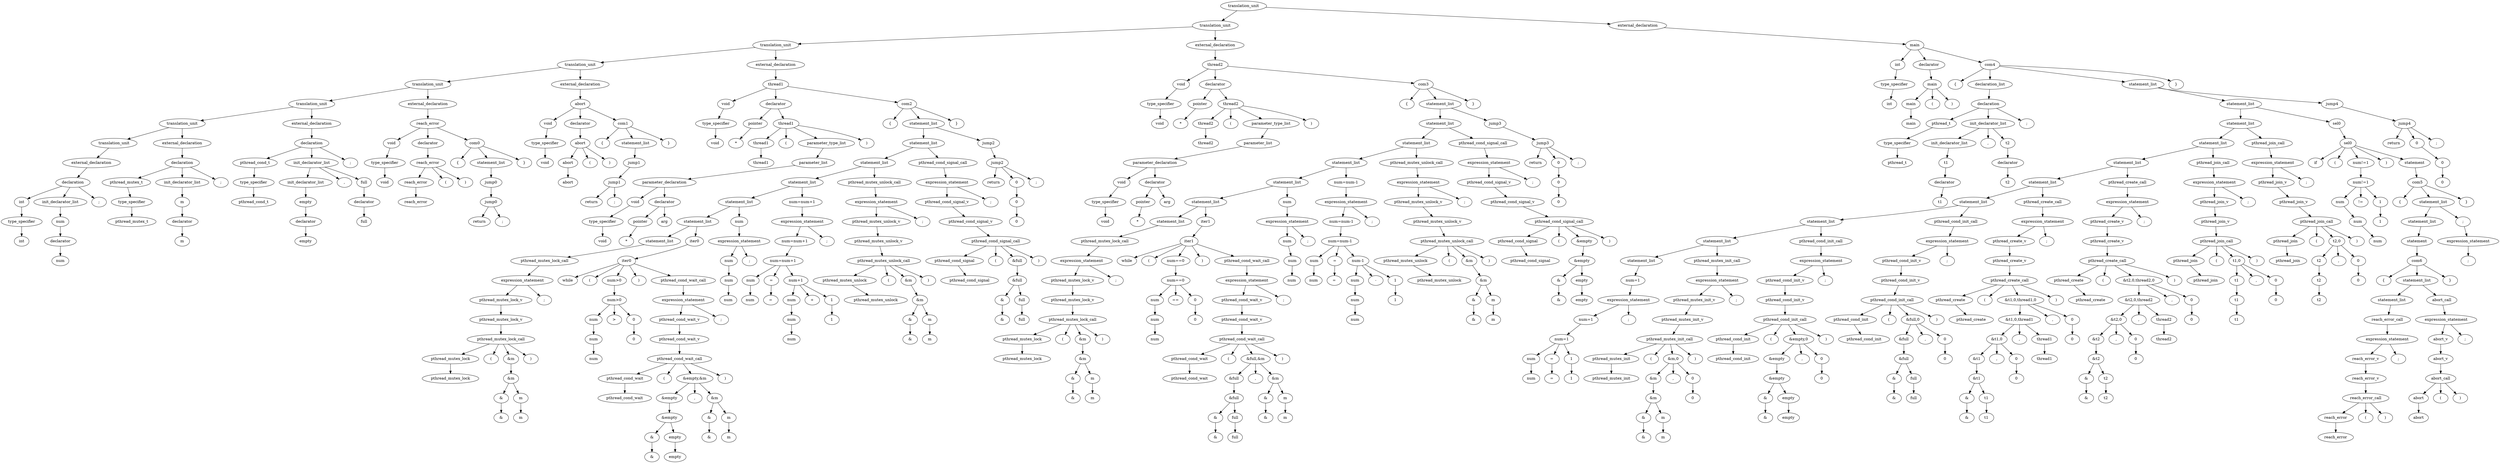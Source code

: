 digraph G{
node0[label="translation_unit"]
node1[label="translation_unit"]
node0->node1;
node1[label="translation_unit"]
node2[label="translation_unit"]
node1->node2;
node2[label="translation_unit"]
node3[label="translation_unit"]
node2->node3;
node3[label="translation_unit"]
node4[label="translation_unit"]
node3->node4;
node4[label="translation_unit"]
node5[label="translation_unit"]
node4->node5;
node5[label="translation_unit"]
node6[label="translation_unit"]
node5->node6;
node6[label="translation_unit"]
node7[label="translation_unit"]
node6->node7;
node7[label="translation_unit"]
node8[label="external_declaration"]
node7->node8;
node8[label="external_declaration"]
node9[label="declaration"]
node8->node9;
node9[label="declaration"]
node10[label="int"]
node9->node10;
node10[label="int"]
node11[label="type_specifier"]
node10->node11;
node11[label="type_specifier"]
node12[label="int"]
node11->node12;
node9[label="declaration"]
node13[label="init_declarator_list"]
node9->node13;
node13[label="init_declarator_list"]
node14[label="num"]
node13->node14;
node14[label="num"]
node15[label="declarator"]
node14->node15;
node15[label="declarator"]
node16[label="num"]
node15->node16;
node9[label="declaration"]
node18[label=";"]
node9->node18;
node6[label="translation_unit"]
node19[label="external_declaration"]
node6->node19;
node19[label="external_declaration"]
node20[label="declaration"]
node19->node20;
node20[label="declaration"]
node21[label="pthread_mutex_t"]
node20->node21;
node21[label="pthread_mutex_t"]
node22[label="type_specifier"]
node21->node22;
node22[label="type_specifier"]
node23[label="pthread_mutex_t"]
node22->node23;
node20[label="declaration"]
node24[label="init_declarator_list"]
node20->node24;
node24[label="init_declarator_list"]
node25[label="m"]
node24->node25;
node25[label="m"]
node26[label="declarator"]
node25->node26;
node26[label="declarator"]
node27[label="m"]
node26->node27;
node20[label="declaration"]
node29[label=";"]
node20->node29;
node5[label="translation_unit"]
node30[label="external_declaration"]
node5->node30;
node30[label="external_declaration"]
node31[label="declaration"]
node30->node31;
node31[label="declaration"]
node32[label="pthread_cond_t"]
node31->node32;
node32[label="pthread_cond_t"]
node33[label="type_specifier"]
node32->node33;
node33[label="type_specifier"]
node34[label="pthread_cond_t"]
node33->node34;
node31[label="declaration"]
node35[label="init_declarator_list"]
node31->node35;
node35[label="init_declarator_list"]
node36[label="init_declarator_list"]
node35->node36;
node36[label="init_declarator_list"]
node37[label="empty"]
node36->node37;
node37[label="empty"]
node38[label="declarator"]
node37->node38;
node38[label="declarator"]
node39[label="empty"]
node38->node39;
node35[label="init_declarator_list"]
node41[label=","]
node35->node41;
node35[label="init_declarator_list"]
node42[label="full"]
node35->node42;
node42[label="full"]
node43[label="declarator"]
node42->node43;
node43[label="declarator"]
node44[label="full"]
node43->node44;
node31[label="declaration"]
node46[label=";"]
node31->node46;
node4[label="translation_unit"]
node47[label="external_declaration"]
node4->node47;
node47[label="external_declaration"]
node48[label="reach_error"]
node47->node48;
node48[label="reach_error"]
node49[label="void"]
node48->node49;
node49[label="void"]
node50[label="type_specifier"]
node49->node50;
node50[label="type_specifier"]
node51[label="void"]
node50->node51;
node48[label="reach_error"]
node52[label="declarator"]
node48->node52;
node52[label="declarator"]
node53[label="reach_error"]
node52->node53;
node53[label="reach_error"]
node54[label="reach_error"]
node53->node54;
node54[label="reach_error"]
node55[label="reach_error"]
node54->node55;
node53[label="reach_error"]
node56[label="("]
node53->node56;
node53[label="reach_error"]
node57[label=")"]
node53->node57;
node48[label="reach_error"]
node58[label="com0"]
node48->node58;
node58[label="com0"]
node59[label="{"]
node58->node59;
node58[label="com0"]
node60[label="statement_list"]
node58->node60;
node60[label="statement_list"]
node61[label="jump0"]
node60->node61;
node61[label="jump0"]
node62[label="jump0"]
node61->node62;
node62[label="jump0"]
node63[label="return"]
node62->node63;
node62[label="jump0"]
node64[label=";"]
node62->node64;
node58[label="com0"]
node65[label="}"]
node58->node65;
node3[label="translation_unit"]
node66[label="external_declaration"]
node3->node66;
node66[label="external_declaration"]
node67[label="abort"]
node66->node67;
node67[label="abort"]
node68[label="void"]
node67->node68;
node68[label="void"]
node69[label="type_specifier"]
node68->node69;
node69[label="type_specifier"]
node70[label="void"]
node69->node70;
node67[label="abort"]
node71[label="declarator"]
node67->node71;
node71[label="declarator"]
node72[label="abort"]
node71->node72;
node72[label="abort"]
node73[label="abort"]
node72->node73;
node73[label="abort"]
node74[label="abort"]
node73->node74;
node72[label="abort"]
node75[label="("]
node72->node75;
node72[label="abort"]
node76[label=")"]
node72->node76;
node67[label="abort"]
node77[label="com1"]
node67->node77;
node77[label="com1"]
node78[label="{"]
node77->node78;
node77[label="com1"]
node79[label="statement_list"]
node77->node79;
node79[label="statement_list"]
node80[label="jump1"]
node79->node80;
node80[label="jump1"]
node81[label="jump1"]
node80->node81;
node81[label="jump1"]
node82[label="return"]
node81->node82;
node81[label="jump1"]
node83[label=";"]
node81->node83;
node77[label="com1"]
node84[label="}"]
node77->node84;
node2[label="translation_unit"]
node85[label="external_declaration"]
node2->node85;
node85[label="external_declaration"]
node86[label="thread1"]
node85->node86;
node86[label="thread1"]
node87[label="void"]
node86->node87;
node87[label="void"]
node88[label="type_specifier"]
node87->node88;
node88[label="type_specifier"]
node89[label="void"]
node88->node89;
node86[label="thread1"]
node90[label="declarator"]
node86->node90;
node90[label="declarator"]
node91[label="pointer"]
node90->node91;
node91[label="pointer"]
node92[label="*"]
node91->node92;
node90[label="declarator"]
node93[label="thread1"]
node90->node93;
node93[label="thread1"]
node94[label="thread1"]
node93->node94;
node94[label="thread1"]
node95[label="thread1"]
node94->node95;
node93[label="thread1"]
node96[label="("]
node93->node96;
node93[label="thread1"]
node97[label="parameter_type_list"]
node93->node97;
node97[label="parameter_type_list"]
node98[label="parameter_list"]
node97->node98;
node98[label="parameter_list"]
node99[label="parameter_declaration"]
node98->node99;
node99[label="parameter_declaration"]
node100[label="void"]
node99->node100;
node100[label="void"]
node101[label="type_specifier"]
node100->node101;
node101[label="type_specifier"]
node102[label="void"]
node101->node102;
node99[label="parameter_declaration"]
node103[label="declarator"]
node99->node103;
node103[label="declarator"]
node104[label="pointer"]
node103->node104;
node104[label="pointer"]
node105[label="*"]
node104->node105;
node103[label="declarator"]
node106[label="arg"]
node103->node106;
node93[label="thread1"]
node108[label=")"]
node93->node108;
node86[label="thread1"]
node109[label="com2"]
node86->node109;
node109[label="com2"]
node110[label="{"]
node109->node110;
node109[label="com2"]
node111[label="statement_list"]
node109->node111;
node111[label="statement_list"]
node112[label="statement_list"]
node111->node112;
node112[label="statement_list"]
node113[label="statement_list"]
node112->node113;
node113[label="statement_list"]
node114[label="statement_list"]
node113->node114;
node114[label="statement_list"]
node115[label="statement_list"]
node114->node115;
node115[label="statement_list"]
node116[label="statement_list"]
node115->node116;
node116[label="statement_list"]
node117[label="statement_list"]
node116->node117;
node117[label="statement_list"]
node118[label="pthread_mutex_lock_call"]
node117->node118;
node118[label="pthread_mutex_lock_call"]
node119[label="expression_statement"]
node118->node119;
node119[label="expression_statement"]
node120[label="pthread_mutex_lock_v"]
node119->node120;
node120[label="pthread_mutex_lock_v"]
node121[label="pthread_mutex_lock_v"]
node120->node121;
node121[label="pthread_mutex_lock_v"]
node135[label="pthread_mutex_lock_call"]
node121->node135;
node135[label="pthread_mutex_lock_call"]
node136[label="pthread_mutex_lock"]
node135->node136;
node136[label="pthread_mutex_lock"]
node137[label="pthread_mutex_lock"]
node136->node137;
node135[label="pthread_mutex_lock_call"]
node139[label="("]
node135->node139;
node135[label="pthread_mutex_lock_call"]
node140[label="&m"]
node135->node140;
node140[label="&m"]
node141[label="&m"]
node140->node141;
node141[label="&m"]
node155[label="&"]
node141->node155;
node155[label="&"]
node156[label="&"]
node155->node156;
node141[label="&m"]
node157[label="m"]
node141->node157;
node157[label="m"]
node159[label="m"]
node157->node159;
node135[label="pthread_mutex_lock_call"]
node162[label=")"]
node135->node162;
node119[label="expression_statement"]
node163[label=";"]
node119->node163;
node116[label="statement_list"]
node164[label="iter0"]
node116->node164;
node164[label="iter0"]
node165[label="iter0"]
node164->node165;
node165[label="iter0"]
node166[label="while"]
node165->node166;
node165[label="iter0"]
node167[label="("]
node165->node167;
node165[label="iter0"]
node168[label="num>0"]
node165->node168;
node168[label="num>0"]
node169[label="num>0"]
node168->node169;
node169[label="num>0"]
node178[label="num"]
node169->node178;
node178[label="num"]
node179[label="num"]
node178->node179;
node179[label="num"]
node184[label="num"]
node179->node184;
node169[label="num>0"]
node187[label=">"]
node169->node187;
node169[label="num>0"]
node188[label="0"]
node169->node188;
node188[label="0"]
node193[label="0"]
node188->node193;
node165[label="iter0"]
node196[label=")"]
node165->node196;
node165[label="iter0"]
node197[label="pthread_cond_wait_call"]
node165->node197;
node197[label="pthread_cond_wait_call"]
node198[label="expression_statement"]
node197->node198;
node198[label="expression_statement"]
node199[label="pthread_cond_wait_v"]
node198->node199;
node199[label="pthread_cond_wait_v"]
node200[label="pthread_cond_wait_v"]
node199->node200;
node200[label="pthread_cond_wait_v"]
node214[label="pthread_cond_wait_call"]
node200->node214;
node214[label="pthread_cond_wait_call"]
node215[label="pthread_cond_wait"]
node214->node215;
node215[label="pthread_cond_wait"]
node216[label="pthread_cond_wait"]
node215->node216;
node214[label="pthread_cond_wait_call"]
node218[label="("]
node214->node218;
node214[label="pthread_cond_wait_call"]
node219[label="&empty,&m"]
node214->node219;
node219[label="&empty,&m"]
node220[label="&empty"]
node219->node220;
node220[label="&empty"]
node221[label="&empty"]
node220->node221;
node221[label="&empty"]
node235[label="&"]
node221->node235;
node235[label="&"]
node236[label="&"]
node235->node236;
node221[label="&empty"]
node237[label="empty"]
node221->node237;
node237[label="empty"]
node239[label="empty"]
node237->node239;
node219[label="&empty,&m"]
node242[label=","]
node219->node242;
node219[label="&empty,&m"]
node243[label="&m"]
node219->node243;
node243[label="&m"]
node257[label="&"]
node243->node257;
node257[label="&"]
node258[label="&"]
node257->node258;
node243[label="&m"]
node259[label="m"]
node243->node259;
node259[label="m"]
node261[label="m"]
node259->node261;
node214[label="pthread_cond_wait_call"]
node264[label=")"]
node214->node264;
node198[label="expression_statement"]
node265[label=";"]
node198->node265;
node115[label="statement_list"]
node266[label="num"]
node115->node266;
node266[label="num"]
node267[label="expression_statement"]
node266->node267;
node267[label="expression_statement"]
node268[label="num"]
node267->node268;
node268[label="num"]
node269[label="num"]
node268->node269;
node269[label="num"]
node283[label="num"]
node269->node283;
node267[label="expression_statement"]
node286[label=";"]
node267->node286;
node114[label="statement_list"]
node287[label="num=num+1"]
node114->node287;
node287[label="num=num+1"]
node288[label="expression_statement"]
node287->node288;
node288[label="expression_statement"]
node289[label="num=num+1"]
node288->node289;
node289[label="num=num+1"]
node290[label="num=num+1"]
node289->node290;
node290[label="num=num+1"]
node291[label="num"]
node290->node291;
node291[label="num"]
node292[label="num"]
node291->node292;
node290[label="num=num+1"]
node295[label="="]
node290->node295;
node295[label="="]
node296[label="="]
node295->node296;
node290[label="num=num+1"]
node297[label="num+1"]
node290->node297;
node297[label="num+1"]
node308[label="num"]
node297->node308;
node308[label="num"]
node309[label="num"]
node308->node309;
node309[label="num"]
node312[label="num"]
node309->node312;
node297[label="num+1"]
node315[label="+"]
node297->node315;
node297[label="num+1"]
node316[label="1"]
node297->node316;
node316[label="1"]
node319[label="1"]
node316->node319;
node288[label="expression_statement"]
node322[label=";"]
node288->node322;
node113[label="statement_list"]
node323[label="pthread_mutex_unlock_call"]
node113->node323;
node323[label="pthread_mutex_unlock_call"]
node324[label="expression_statement"]
node323->node324;
node324[label="expression_statement"]
node325[label="pthread_mutex_unlock_v"]
node324->node325;
node325[label="pthread_mutex_unlock_v"]
node326[label="pthread_mutex_unlock_v"]
node325->node326;
node326[label="pthread_mutex_unlock_v"]
node340[label="pthread_mutex_unlock_call"]
node326->node340;
node340[label="pthread_mutex_unlock_call"]
node341[label="pthread_mutex_unlock"]
node340->node341;
node341[label="pthread_mutex_unlock"]
node342[label="pthread_mutex_unlock"]
node341->node342;
node340[label="pthread_mutex_unlock_call"]
node344[label="("]
node340->node344;
node340[label="pthread_mutex_unlock_call"]
node345[label="&m"]
node340->node345;
node345[label="&m"]
node346[label="&m"]
node345->node346;
node346[label="&m"]
node360[label="&"]
node346->node360;
node360[label="&"]
node361[label="&"]
node360->node361;
node346[label="&m"]
node362[label="m"]
node346->node362;
node362[label="m"]
node364[label="m"]
node362->node364;
node340[label="pthread_mutex_unlock_call"]
node367[label=")"]
node340->node367;
node324[label="expression_statement"]
node368[label=";"]
node324->node368;
node112[label="statement_list"]
node369[label="pthread_cond_signal_call"]
node112->node369;
node369[label="pthread_cond_signal_call"]
node370[label="expression_statement"]
node369->node370;
node370[label="expression_statement"]
node371[label="pthread_cond_signal_v"]
node370->node371;
node371[label="pthread_cond_signal_v"]
node372[label="pthread_cond_signal_v"]
node371->node372;
node372[label="pthread_cond_signal_v"]
node386[label="pthread_cond_signal_call"]
node372->node386;
node386[label="pthread_cond_signal_call"]
node387[label="pthread_cond_signal"]
node386->node387;
node387[label="pthread_cond_signal"]
node388[label="pthread_cond_signal"]
node387->node388;
node386[label="pthread_cond_signal_call"]
node390[label="("]
node386->node390;
node386[label="pthread_cond_signal_call"]
node391[label="&full"]
node386->node391;
node391[label="&full"]
node392[label="&full"]
node391->node392;
node392[label="&full"]
node406[label="&"]
node392->node406;
node406[label="&"]
node407[label="&"]
node406->node407;
node392[label="&full"]
node408[label="full"]
node392->node408;
node408[label="full"]
node410[label="full"]
node408->node410;
node386[label="pthread_cond_signal_call"]
node413[label=")"]
node386->node413;
node370[label="expression_statement"]
node414[label=";"]
node370->node414;
node111[label="statement_list"]
node415[label="jump2"]
node111->node415;
node415[label="jump2"]
node416[label="jump2"]
node415->node416;
node416[label="jump2"]
node417[label="return"]
node416->node417;
node416[label="jump2"]
node418[label="0"]
node416->node418;
node418[label="0"]
node419[label="0"]
node418->node419;
node419[label="0"]
node433[label="0"]
node419->node433;
node416[label="jump2"]
node436[label=";"]
node416->node436;
node109[label="com2"]
node437[label="}"]
node109->node437;
node1[label="translation_unit"]
node438[label="external_declaration"]
node1->node438;
node438[label="external_declaration"]
node439[label="thread2"]
node438->node439;
node439[label="thread2"]
node440[label="void"]
node439->node440;
node440[label="void"]
node441[label="type_specifier"]
node440->node441;
node441[label="type_specifier"]
node442[label="void"]
node441->node442;
node439[label="thread2"]
node443[label="declarator"]
node439->node443;
node443[label="declarator"]
node444[label="pointer"]
node443->node444;
node444[label="pointer"]
node445[label="*"]
node444->node445;
node443[label="declarator"]
node446[label="thread2"]
node443->node446;
node446[label="thread2"]
node447[label="thread2"]
node446->node447;
node447[label="thread2"]
node448[label="thread2"]
node447->node448;
node446[label="thread2"]
node449[label="("]
node446->node449;
node446[label="thread2"]
node450[label="parameter_type_list"]
node446->node450;
node450[label="parameter_type_list"]
node451[label="parameter_list"]
node450->node451;
node451[label="parameter_list"]
node452[label="parameter_declaration"]
node451->node452;
node452[label="parameter_declaration"]
node453[label="void"]
node452->node453;
node453[label="void"]
node454[label="type_specifier"]
node453->node454;
node454[label="type_specifier"]
node455[label="void"]
node454->node455;
node452[label="parameter_declaration"]
node456[label="declarator"]
node452->node456;
node456[label="declarator"]
node457[label="pointer"]
node456->node457;
node457[label="pointer"]
node458[label="*"]
node457->node458;
node456[label="declarator"]
node459[label="arg"]
node456->node459;
node446[label="thread2"]
node461[label=")"]
node446->node461;
node439[label="thread2"]
node462[label="com3"]
node439->node462;
node462[label="com3"]
node463[label="{"]
node462->node463;
node462[label="com3"]
node464[label="statement_list"]
node462->node464;
node464[label="statement_list"]
node465[label="statement_list"]
node464->node465;
node465[label="statement_list"]
node466[label="statement_list"]
node465->node466;
node466[label="statement_list"]
node467[label="statement_list"]
node466->node467;
node467[label="statement_list"]
node468[label="statement_list"]
node467->node468;
node468[label="statement_list"]
node469[label="statement_list"]
node468->node469;
node469[label="statement_list"]
node470[label="statement_list"]
node469->node470;
node470[label="statement_list"]
node471[label="pthread_mutex_lock_call"]
node470->node471;
node471[label="pthread_mutex_lock_call"]
node472[label="expression_statement"]
node471->node472;
node472[label="expression_statement"]
node473[label="pthread_mutex_lock_v"]
node472->node473;
node473[label="pthread_mutex_lock_v"]
node474[label="pthread_mutex_lock_v"]
node473->node474;
node474[label="pthread_mutex_lock_v"]
node488[label="pthread_mutex_lock_call"]
node474->node488;
node488[label="pthread_mutex_lock_call"]
node489[label="pthread_mutex_lock"]
node488->node489;
node489[label="pthread_mutex_lock"]
node490[label="pthread_mutex_lock"]
node489->node490;
node488[label="pthread_mutex_lock_call"]
node492[label="("]
node488->node492;
node488[label="pthread_mutex_lock_call"]
node493[label="&m"]
node488->node493;
node493[label="&m"]
node494[label="&m"]
node493->node494;
node494[label="&m"]
node508[label="&"]
node494->node508;
node508[label="&"]
node509[label="&"]
node508->node509;
node494[label="&m"]
node510[label="m"]
node494->node510;
node510[label="m"]
node512[label="m"]
node510->node512;
node488[label="pthread_mutex_lock_call"]
node515[label=")"]
node488->node515;
node472[label="expression_statement"]
node516[label=";"]
node472->node516;
node469[label="statement_list"]
node517[label="iter1"]
node469->node517;
node517[label="iter1"]
node518[label="iter1"]
node517->node518;
node518[label="iter1"]
node519[label="while"]
node518->node519;
node518[label="iter1"]
node520[label="("]
node518->node520;
node518[label="iter1"]
node521[label="num==0"]
node518->node521;
node521[label="num==0"]
node522[label="num==0"]
node521->node522;
node522[label="num==0"]
node530[label="num"]
node522->node530;
node530[label="num"]
node531[label="num"]
node530->node531;
node531[label="num"]
node537[label="num"]
node531->node537;
node522[label="num==0"]
node540[label="=="]
node522->node540;
node522[label="num==0"]
node541[label="0"]
node522->node541;
node541[label="0"]
node547[label="0"]
node541->node547;
node518[label="iter1"]
node550[label=")"]
node518->node550;
node518[label="iter1"]
node551[label="pthread_cond_wait_call"]
node518->node551;
node551[label="pthread_cond_wait_call"]
node552[label="expression_statement"]
node551->node552;
node552[label="expression_statement"]
node553[label="pthread_cond_wait_v"]
node552->node553;
node553[label="pthread_cond_wait_v"]
node554[label="pthread_cond_wait_v"]
node553->node554;
node554[label="pthread_cond_wait_v"]
node568[label="pthread_cond_wait_call"]
node554->node568;
node568[label="pthread_cond_wait_call"]
node569[label="pthread_cond_wait"]
node568->node569;
node569[label="pthread_cond_wait"]
node570[label="pthread_cond_wait"]
node569->node570;
node568[label="pthread_cond_wait_call"]
node572[label="("]
node568->node572;
node568[label="pthread_cond_wait_call"]
node573[label="&full,&m"]
node568->node573;
node573[label="&full,&m"]
node574[label="&full"]
node573->node574;
node574[label="&full"]
node575[label="&full"]
node574->node575;
node575[label="&full"]
node589[label="&"]
node575->node589;
node589[label="&"]
node590[label="&"]
node589->node590;
node575[label="&full"]
node591[label="full"]
node575->node591;
node591[label="full"]
node593[label="full"]
node591->node593;
node573[label="&full,&m"]
node596[label=","]
node573->node596;
node573[label="&full,&m"]
node597[label="&m"]
node573->node597;
node597[label="&m"]
node611[label="&"]
node597->node611;
node611[label="&"]
node612[label="&"]
node611->node612;
node597[label="&m"]
node613[label="m"]
node597->node613;
node613[label="m"]
node615[label="m"]
node613->node615;
node568[label="pthread_cond_wait_call"]
node618[label=")"]
node568->node618;
node552[label="expression_statement"]
node619[label=";"]
node552->node619;
node468[label="statement_list"]
node620[label="num"]
node468->node620;
node620[label="num"]
node621[label="expression_statement"]
node620->node621;
node621[label="expression_statement"]
node622[label="num"]
node621->node622;
node622[label="num"]
node623[label="num"]
node622->node623;
node623[label="num"]
node637[label="num"]
node623->node637;
node621[label="expression_statement"]
node640[label=";"]
node621->node640;
node467[label="statement_list"]
node641[label="num=num-1"]
node467->node641;
node641[label="num=num-1"]
node642[label="expression_statement"]
node641->node642;
node642[label="expression_statement"]
node643[label="num=num-1"]
node642->node643;
node643[label="num=num-1"]
node644[label="num=num-1"]
node643->node644;
node644[label="num=num-1"]
node645[label="num"]
node644->node645;
node645[label="num"]
node646[label="num"]
node645->node646;
node644[label="num=num-1"]
node649[label="="]
node644->node649;
node649[label="="]
node650[label="="]
node649->node650;
node644[label="num=num-1"]
node651[label="num-1"]
node644->node651;
node651[label="num-1"]
node662[label="num"]
node651->node662;
node662[label="num"]
node663[label="num"]
node662->node663;
node663[label="num"]
node666[label="num"]
node663->node666;
node651[label="num-1"]
node669[label="-"]
node651->node669;
node651[label="num-1"]
node670[label="1"]
node651->node670;
node670[label="1"]
node673[label="1"]
node670->node673;
node642[label="expression_statement"]
node676[label=";"]
node642->node676;
node466[label="statement_list"]
node677[label="pthread_mutex_unlock_call"]
node466->node677;
node677[label="pthread_mutex_unlock_call"]
node678[label="expression_statement"]
node677->node678;
node678[label="expression_statement"]
node679[label="pthread_mutex_unlock_v"]
node678->node679;
node679[label="pthread_mutex_unlock_v"]
node680[label="pthread_mutex_unlock_v"]
node679->node680;
node680[label="pthread_mutex_unlock_v"]
node694[label="pthread_mutex_unlock_call"]
node680->node694;
node694[label="pthread_mutex_unlock_call"]
node695[label="pthread_mutex_unlock"]
node694->node695;
node695[label="pthread_mutex_unlock"]
node696[label="pthread_mutex_unlock"]
node695->node696;
node694[label="pthread_mutex_unlock_call"]
node698[label="("]
node694->node698;
node694[label="pthread_mutex_unlock_call"]
node699[label="&m"]
node694->node699;
node699[label="&m"]
node700[label="&m"]
node699->node700;
node700[label="&m"]
node714[label="&"]
node700->node714;
node714[label="&"]
node715[label="&"]
node714->node715;
node700[label="&m"]
node716[label="m"]
node700->node716;
node716[label="m"]
node718[label="m"]
node716->node718;
node694[label="pthread_mutex_unlock_call"]
node721[label=")"]
node694->node721;
node678[label="expression_statement"]
node722[label=";"]
node678->node722;
node465[label="statement_list"]
node723[label="pthread_cond_signal_call"]
node465->node723;
node723[label="pthread_cond_signal_call"]
node724[label="expression_statement"]
node723->node724;
node724[label="expression_statement"]
node725[label="pthread_cond_signal_v"]
node724->node725;
node725[label="pthread_cond_signal_v"]
node726[label="pthread_cond_signal_v"]
node725->node726;
node726[label="pthread_cond_signal_v"]
node740[label="pthread_cond_signal_call"]
node726->node740;
node740[label="pthread_cond_signal_call"]
node741[label="pthread_cond_signal"]
node740->node741;
node741[label="pthread_cond_signal"]
node742[label="pthread_cond_signal"]
node741->node742;
node740[label="pthread_cond_signal_call"]
node744[label="("]
node740->node744;
node740[label="pthread_cond_signal_call"]
node745[label="&empty"]
node740->node745;
node745[label="&empty"]
node746[label="&empty"]
node745->node746;
node746[label="&empty"]
node760[label="&"]
node746->node760;
node760[label="&"]
node761[label="&"]
node760->node761;
node746[label="&empty"]
node762[label="empty"]
node746->node762;
node762[label="empty"]
node764[label="empty"]
node762->node764;
node740[label="pthread_cond_signal_call"]
node767[label=")"]
node740->node767;
node724[label="expression_statement"]
node768[label=";"]
node724->node768;
node464[label="statement_list"]
node769[label="jump3"]
node464->node769;
node769[label="jump3"]
node770[label="jump3"]
node769->node770;
node770[label="jump3"]
node771[label="return"]
node770->node771;
node770[label="jump3"]
node772[label="0"]
node770->node772;
node772[label="0"]
node773[label="0"]
node772->node773;
node773[label="0"]
node787[label="0"]
node773->node787;
node770[label="jump3"]
node790[label=";"]
node770->node790;
node462[label="com3"]
node791[label="}"]
node462->node791;
node0[label="translation_unit"]
node792[label="external_declaration"]
node0->node792;
node792[label="external_declaration"]
node793[label="main"]
node792->node793;
node793[label="main"]
node794[label="int"]
node793->node794;
node794[label="int"]
node795[label="type_specifier"]
node794->node795;
node795[label="type_specifier"]
node796[label="int"]
node795->node796;
node793[label="main"]
node797[label="declarator"]
node793->node797;
node797[label="declarator"]
node798[label="main"]
node797->node798;
node798[label="main"]
node799[label="main"]
node798->node799;
node799[label="main"]
node800[label="main"]
node799->node800;
node798[label="main"]
node801[label="("]
node798->node801;
node798[label="main"]
node802[label=")"]
node798->node802;
node793[label="main"]
node803[label="com4"]
node793->node803;
node803[label="com4"]
node804[label="{"]
node803->node804;
node803[label="com4"]
node805[label="declaration_list"]
node803->node805;
node805[label="declaration_list"]
node806[label="declaration"]
node805->node806;
node806[label="declaration"]
node807[label="pthread_t"]
node806->node807;
node807[label="pthread_t"]
node808[label="type_specifier"]
node807->node808;
node808[label="type_specifier"]
node809[label="pthread_t"]
node808->node809;
node806[label="declaration"]
node810[label="init_declarator_list"]
node806->node810;
node810[label="init_declarator_list"]
node811[label="init_declarator_list"]
node810->node811;
node811[label="init_declarator_list"]
node812[label="t1"]
node811->node812;
node812[label="t1"]
node813[label="declarator"]
node812->node813;
node813[label="declarator"]
node814[label="t1"]
node813->node814;
node810[label="init_declarator_list"]
node816[label=","]
node810->node816;
node810[label="init_declarator_list"]
node817[label="t2"]
node810->node817;
node817[label="t2"]
node818[label="declarator"]
node817->node818;
node818[label="declarator"]
node819[label="t2"]
node818->node819;
node806[label="declaration"]
node821[label=";"]
node806->node821;
node803[label="com4"]
node822[label="statement_list"]
node803->node822;
node822[label="statement_list"]
node823[label="statement_list"]
node822->node823;
node823[label="statement_list"]
node824[label="statement_list"]
node823->node824;
node824[label="statement_list"]
node825[label="statement_list"]
node824->node825;
node825[label="statement_list"]
node826[label="statement_list"]
node825->node826;
node826[label="statement_list"]
node827[label="statement_list"]
node826->node827;
node827[label="statement_list"]
node828[label="statement_list"]
node827->node828;
node828[label="statement_list"]
node829[label="statement_list"]
node828->node829;
node829[label="statement_list"]
node830[label="statement_list"]
node829->node830;
node830[label="statement_list"]
node831[label="statement_list"]
node830->node831;
node831[label="statement_list"]
node832[label="num=1"]
node831->node832;
node832[label="num=1"]
node833[label="expression_statement"]
node832->node833;
node833[label="expression_statement"]
node834[label="num=1"]
node833->node834;
node834[label="num=1"]
node835[label="num=1"]
node834->node835;
node835[label="num=1"]
node836[label="num"]
node835->node836;
node836[label="num"]
node837[label="num"]
node836->node837;
node835[label="num=1"]
node840[label="="]
node835->node840;
node840[label="="]
node841[label="="]
node840->node841;
node835[label="num=1"]
node842[label="1"]
node835->node842;
node842[label="1"]
node856[label="1"]
node842->node856;
node833[label="expression_statement"]
node859[label=";"]
node833->node859;
node830[label="statement_list"]
node860[label="pthread_mutex_init_call"]
node830->node860;
node860[label="pthread_mutex_init_call"]
node861[label="expression_statement"]
node860->node861;
node861[label="expression_statement"]
node862[label="pthread_mutex_init_v"]
node861->node862;
node862[label="pthread_mutex_init_v"]
node863[label="pthread_mutex_init_v"]
node862->node863;
node863[label="pthread_mutex_init_v"]
node877[label="pthread_mutex_init_call"]
node863->node877;
node877[label="pthread_mutex_init_call"]
node878[label="pthread_mutex_init"]
node877->node878;
node878[label="pthread_mutex_init"]
node879[label="pthread_mutex_init"]
node878->node879;
node877[label="pthread_mutex_init_call"]
node881[label="("]
node877->node881;
node877[label="pthread_mutex_init_call"]
node882[label="&m,0"]
node877->node882;
node882[label="&m,0"]
node883[label="&m"]
node882->node883;
node883[label="&m"]
node884[label="&m"]
node883->node884;
node884[label="&m"]
node898[label="&"]
node884->node898;
node898[label="&"]
node899[label="&"]
node898->node899;
node884[label="&m"]
node900[label="m"]
node884->node900;
node900[label="m"]
node902[label="m"]
node900->node902;
node882[label="&m,0"]
node905[label=","]
node882->node905;
node882[label="&m,0"]
node906[label="0"]
node882->node906;
node906[label="0"]
node920[label="0"]
node906->node920;
node877[label="pthread_mutex_init_call"]
node923[label=")"]
node877->node923;
node861[label="expression_statement"]
node924[label=";"]
node861->node924;
node829[label="statement_list"]
node925[label="pthread_cond_init_call"]
node829->node925;
node925[label="pthread_cond_init_call"]
node926[label="expression_statement"]
node925->node926;
node926[label="expression_statement"]
node927[label="pthread_cond_init_v"]
node926->node927;
node927[label="pthread_cond_init_v"]
node928[label="pthread_cond_init_v"]
node927->node928;
node928[label="pthread_cond_init_v"]
node942[label="pthread_cond_init_call"]
node928->node942;
node942[label="pthread_cond_init_call"]
node943[label="pthread_cond_init"]
node942->node943;
node943[label="pthread_cond_init"]
node944[label="pthread_cond_init"]
node943->node944;
node942[label="pthread_cond_init_call"]
node946[label="("]
node942->node946;
node942[label="pthread_cond_init_call"]
node947[label="&empty,0"]
node942->node947;
node947[label="&empty,0"]
node948[label="&empty"]
node947->node948;
node948[label="&empty"]
node949[label="&empty"]
node948->node949;
node949[label="&empty"]
node963[label="&"]
node949->node963;
node963[label="&"]
node964[label="&"]
node963->node964;
node949[label="&empty"]
node965[label="empty"]
node949->node965;
node965[label="empty"]
node967[label="empty"]
node965->node967;
node947[label="&empty,0"]
node970[label=","]
node947->node970;
node947[label="&empty,0"]
node971[label="0"]
node947->node971;
node971[label="0"]
node985[label="0"]
node971->node985;
node942[label="pthread_cond_init_call"]
node988[label=")"]
node942->node988;
node926[label="expression_statement"]
node989[label=";"]
node926->node989;
node828[label="statement_list"]
node990[label="pthread_cond_init_call"]
node828->node990;
node990[label="pthread_cond_init_call"]
node991[label="expression_statement"]
node990->node991;
node991[label="expression_statement"]
node992[label="pthread_cond_init_v"]
node991->node992;
node992[label="pthread_cond_init_v"]
node993[label="pthread_cond_init_v"]
node992->node993;
node993[label="pthread_cond_init_v"]
node1007[label="pthread_cond_init_call"]
node993->node1007;
node1007[label="pthread_cond_init_call"]
node1008[label="pthread_cond_init"]
node1007->node1008;
node1008[label="pthread_cond_init"]
node1009[label="pthread_cond_init"]
node1008->node1009;
node1007[label="pthread_cond_init_call"]
node1011[label="("]
node1007->node1011;
node1007[label="pthread_cond_init_call"]
node1012[label="&full,0"]
node1007->node1012;
node1012[label="&full,0"]
node1013[label="&full"]
node1012->node1013;
node1013[label="&full"]
node1014[label="&full"]
node1013->node1014;
node1014[label="&full"]
node1028[label="&"]
node1014->node1028;
node1028[label="&"]
node1029[label="&"]
node1028->node1029;
node1014[label="&full"]
node1030[label="full"]
node1014->node1030;
node1030[label="full"]
node1032[label="full"]
node1030->node1032;
node1012[label="&full,0"]
node1035[label=","]
node1012->node1035;
node1012[label="&full,0"]
node1036[label="0"]
node1012->node1036;
node1036[label="0"]
node1050[label="0"]
node1036->node1050;
node1007[label="pthread_cond_init_call"]
node1053[label=")"]
node1007->node1053;
node991[label="expression_statement"]
node1054[label=";"]
node991->node1054;
node827[label="statement_list"]
node1055[label="pthread_create_call"]
node827->node1055;
node1055[label="pthread_create_call"]
node1056[label="expression_statement"]
node1055->node1056;
node1056[label="expression_statement"]
node1057[label="pthread_create_v"]
node1056->node1057;
node1057[label="pthread_create_v"]
node1058[label="pthread_create_v"]
node1057->node1058;
node1058[label="pthread_create_v"]
node1072[label="pthread_create_call"]
node1058->node1072;
node1072[label="pthread_create_call"]
node1073[label="pthread_create"]
node1072->node1073;
node1073[label="pthread_create"]
node1074[label="pthread_create"]
node1073->node1074;
node1072[label="pthread_create_call"]
node1076[label="("]
node1072->node1076;
node1072[label="pthread_create_call"]
node1077[label="&t1,0,thread1,0"]
node1072->node1077;
node1077[label="&t1,0,thread1,0"]
node1078[label="&t1,0,thread1"]
node1077->node1078;
node1078[label="&t1,0,thread1"]
node1079[label="&t1,0"]
node1078->node1079;
node1079[label="&t1,0"]
node1080[label="&t1"]
node1079->node1080;
node1080[label="&t1"]
node1081[label="&t1"]
node1080->node1081;
node1081[label="&t1"]
node1095[label="&"]
node1081->node1095;
node1095[label="&"]
node1096[label="&"]
node1095->node1096;
node1081[label="&t1"]
node1097[label="t1"]
node1081->node1097;
node1097[label="t1"]
node1099[label="t1"]
node1097->node1099;
node1079[label="&t1,0"]
node1102[label=","]
node1079->node1102;
node1079[label="&t1,0"]
node1103[label="0"]
node1079->node1103;
node1103[label="0"]
node1117[label="0"]
node1103->node1117;
node1078[label="&t1,0,thread1"]
node1120[label=","]
node1078->node1120;
node1078[label="&t1,0,thread1"]
node1121[label="thread1"]
node1078->node1121;
node1121[label="thread1"]
node1135[label="thread1"]
node1121->node1135;
node1077[label="&t1,0,thread1,0"]
node1138[label=","]
node1077->node1138;
node1077[label="&t1,0,thread1,0"]
node1139[label="0"]
node1077->node1139;
node1139[label="0"]
node1153[label="0"]
node1139->node1153;
node1072[label="pthread_create_call"]
node1156[label=")"]
node1072->node1156;
node1056[label="expression_statement"]
node1157[label=";"]
node1056->node1157;
node826[label="statement_list"]
node1158[label="pthread_create_call"]
node826->node1158;
node1158[label="pthread_create_call"]
node1159[label="expression_statement"]
node1158->node1159;
node1159[label="expression_statement"]
node1160[label="pthread_create_v"]
node1159->node1160;
node1160[label="pthread_create_v"]
node1161[label="pthread_create_v"]
node1160->node1161;
node1161[label="pthread_create_v"]
node1175[label="pthread_create_call"]
node1161->node1175;
node1175[label="pthread_create_call"]
node1176[label="pthread_create"]
node1175->node1176;
node1176[label="pthread_create"]
node1177[label="pthread_create"]
node1176->node1177;
node1175[label="pthread_create_call"]
node1179[label="("]
node1175->node1179;
node1175[label="pthread_create_call"]
node1180[label="&t2,0,thread2,0"]
node1175->node1180;
node1180[label="&t2,0,thread2,0"]
node1181[label="&t2,0,thread2"]
node1180->node1181;
node1181[label="&t2,0,thread2"]
node1182[label="&t2,0"]
node1181->node1182;
node1182[label="&t2,0"]
node1183[label="&t2"]
node1182->node1183;
node1183[label="&t2"]
node1184[label="&t2"]
node1183->node1184;
node1184[label="&t2"]
node1198[label="&"]
node1184->node1198;
node1198[label="&"]
node1199[label="&"]
node1198->node1199;
node1184[label="&t2"]
node1200[label="t2"]
node1184->node1200;
node1200[label="t2"]
node1202[label="t2"]
node1200->node1202;
node1182[label="&t2,0"]
node1205[label=","]
node1182->node1205;
node1182[label="&t2,0"]
node1206[label="0"]
node1182->node1206;
node1206[label="0"]
node1220[label="0"]
node1206->node1220;
node1181[label="&t2,0,thread2"]
node1223[label=","]
node1181->node1223;
node1181[label="&t2,0,thread2"]
node1224[label="thread2"]
node1181->node1224;
node1224[label="thread2"]
node1238[label="thread2"]
node1224->node1238;
node1180[label="&t2,0,thread2,0"]
node1241[label=","]
node1180->node1241;
node1180[label="&t2,0,thread2,0"]
node1242[label="0"]
node1180->node1242;
node1242[label="0"]
node1256[label="0"]
node1242->node1256;
node1175[label="pthread_create_call"]
node1259[label=")"]
node1175->node1259;
node1159[label="expression_statement"]
node1260[label=";"]
node1159->node1260;
node825[label="statement_list"]
node1261[label="pthread_join_call"]
node825->node1261;
node1261[label="pthread_join_call"]
node1262[label="expression_statement"]
node1261->node1262;
node1262[label="expression_statement"]
node1263[label="pthread_join_v"]
node1262->node1263;
node1263[label="pthread_join_v"]
node1264[label="pthread_join_v"]
node1263->node1264;
node1264[label="pthread_join_v"]
node1278[label="pthread_join_call"]
node1264->node1278;
node1278[label="pthread_join_call"]
node1279[label="pthread_join"]
node1278->node1279;
node1279[label="pthread_join"]
node1280[label="pthread_join"]
node1279->node1280;
node1278[label="pthread_join_call"]
node1282[label="("]
node1278->node1282;
node1278[label="pthread_join_call"]
node1283[label="t1,0"]
node1278->node1283;
node1283[label="t1,0"]
node1284[label="t1"]
node1283->node1284;
node1284[label="t1"]
node1285[label="t1"]
node1284->node1285;
node1285[label="t1"]
node1299[label="t1"]
node1285->node1299;
node1283[label="t1,0"]
node1302[label=","]
node1283->node1302;
node1283[label="t1,0"]
node1303[label="0"]
node1283->node1303;
node1303[label="0"]
node1317[label="0"]
node1303->node1317;
node1278[label="pthread_join_call"]
node1320[label=")"]
node1278->node1320;
node1262[label="expression_statement"]
node1321[label=";"]
node1262->node1321;
node824[label="statement_list"]
node1322[label="pthread_join_call"]
node824->node1322;
node1322[label="pthread_join_call"]
node1323[label="expression_statement"]
node1322->node1323;
node1323[label="expression_statement"]
node1324[label="pthread_join_v"]
node1323->node1324;
node1324[label="pthread_join_v"]
node1325[label="pthread_join_v"]
node1324->node1325;
node1325[label="pthread_join_v"]
node1339[label="pthread_join_call"]
node1325->node1339;
node1339[label="pthread_join_call"]
node1340[label="pthread_join"]
node1339->node1340;
node1340[label="pthread_join"]
node1341[label="pthread_join"]
node1340->node1341;
node1339[label="pthread_join_call"]
node1343[label="("]
node1339->node1343;
node1339[label="pthread_join_call"]
node1344[label="t2,0"]
node1339->node1344;
node1344[label="t2,0"]
node1345[label="t2"]
node1344->node1345;
node1345[label="t2"]
node1346[label="t2"]
node1345->node1346;
node1346[label="t2"]
node1360[label="t2"]
node1346->node1360;
node1344[label="t2,0"]
node1363[label=","]
node1344->node1363;
node1344[label="t2,0"]
node1364[label="0"]
node1344->node1364;
node1364[label="0"]
node1378[label="0"]
node1364->node1378;
node1339[label="pthread_join_call"]
node1381[label=")"]
node1339->node1381;
node1323[label="expression_statement"]
node1382[label=";"]
node1323->node1382;
node823[label="statement_list"]
node1383[label="sel0"]
node823->node1383;
node1383[label="sel0"]
node1384[label="sel0"]
node1383->node1384;
node1384[label="sel0"]
node1385[label="if"]
node1384->node1385;
node1384[label="sel0"]
node1386[label="("]
node1384->node1386;
node1384[label="sel0"]
node1387[label="num!=1"]
node1384->node1387;
node1387[label="num!=1"]
node1388[label="num!=1"]
node1387->node1388;
node1388[label="num!=1"]
node1396[label="num"]
node1388->node1396;
node1396[label="num"]
node1397[label="num"]
node1396->node1397;
node1397[label="num"]
node1403[label="num"]
node1397->node1403;
node1388[label="num!=1"]
node1406[label="!="]
node1388->node1406;
node1388[label="num!=1"]
node1407[label="1"]
node1388->node1407;
node1407[label="1"]
node1413[label="1"]
node1407->node1413;
node1384[label="sel0"]
node1416[label=")"]
node1384->node1416;
node1384[label="sel0"]
node1417[label="statement"]
node1384->node1417;
node1417[label="statement"]
node1418[label="com5"]
node1417->node1418;
node1418[label="com5"]
node1419[label="{"]
node1418->node1419;
node1418[label="com5"]
node1420[label="statement_list"]
node1418->node1420;
node1420[label="statement_list"]
node1421[label="statement_list"]
node1420->node1421;
node1421[label="statement_list"]
node1422[label="statement"]
node1421->node1422;
node1422[label="statement"]
node1423[label="com6"]
node1422->node1423;
node1423[label="com6"]
node1424[label="{"]
node1423->node1424;
node1423[label="com6"]
node1425[label="statement_list"]
node1423->node1425;
node1425[label="statement_list"]
node1426[label="statement_list"]
node1425->node1426;
node1426[label="statement_list"]
node1427[label="reach_error_call"]
node1426->node1427;
node1427[label="reach_error_call"]
node1428[label="expression_statement"]
node1427->node1428;
node1428[label="expression_statement"]
node1429[label="reach_error_v"]
node1428->node1429;
node1429[label="reach_error_v"]
node1430[label="reach_error_v"]
node1429->node1430;
node1430[label="reach_error_v"]
node1444[label="reach_error_call"]
node1430->node1444;
node1444[label="reach_error_call"]
node1445[label="reach_error"]
node1444->node1445;
node1445[label="reach_error"]
node1446[label="reach_error"]
node1445->node1446;
node1444[label="reach_error_call"]
node1448[label="("]
node1444->node1448;
node1444[label="reach_error_call"]
node1449[label=")"]
node1444->node1449;
node1428[label="expression_statement"]
node1450[label=";"]
node1428->node1450;
node1425[label="statement_list"]
node1451[label="abort_call"]
node1425->node1451;
node1451[label="abort_call"]
node1452[label="expression_statement"]
node1451->node1452;
node1452[label="expression_statement"]
node1453[label="abort_v"]
node1452->node1453;
node1453[label="abort_v"]
node1454[label="abort_v"]
node1453->node1454;
node1454[label="abort_v"]
node1468[label="abort_call"]
node1454->node1468;
node1468[label="abort_call"]
node1469[label="abort"]
node1468->node1469;
node1469[label="abort"]
node1470[label="abort"]
node1469->node1470;
node1468[label="abort_call"]
node1472[label="("]
node1468->node1472;
node1468[label="abort_call"]
node1473[label=")"]
node1468->node1473;
node1452[label="expression_statement"]
node1474[label=";"]
node1452->node1474;
node1423[label="com6"]
node1475[label="}"]
node1423->node1475;
node1420[label="statement_list"]
node1476[label=";"]
node1420->node1476;
node1476[label=";"]
node1477[label="expression_statement"]
node1476->node1477;
node1477[label="expression_statement"]
node1478[label=";"]
node1477->node1478;
node1418[label="com5"]
node1479[label="}"]
node1418->node1479;
node822[label="statement_list"]
node1480[label="jump4"]
node822->node1480;
node1480[label="jump4"]
node1481[label="jump4"]
node1480->node1481;
node1481[label="jump4"]
node1482[label="return"]
node1481->node1482;
node1481[label="jump4"]
node1483[label="0"]
node1481->node1483;
node1483[label="0"]
node1484[label="0"]
node1483->node1484;
node1484[label="0"]
node1498[label="0"]
node1484->node1498;
node1481[label="jump4"]
node1501[label=";"]
node1481->node1501;
node803[label="com4"]
node1502[label="}"]
node803->node1502;
}
